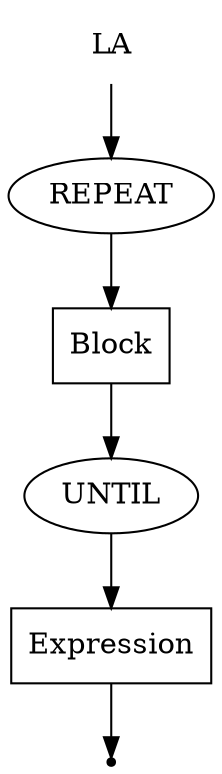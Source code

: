 digraph LA {
  start [label="LA" shape=plaintext];
  A [label="REPEAT" shape=oval];
  B [label="Block" shape=box];
  C [label="UNTIL" shape=oval];
  D [label="Expression" shape=box];
  end [label="" shape=point];
  start -> A;
  A -> B;
  B -> C;
  C -> D;
  D -> end;
}